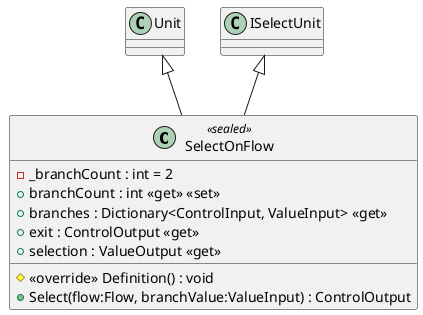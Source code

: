 @startuml
class SelectOnFlow <<sealed>> {
    - _branchCount : int = 2
    + branchCount : int <<get>> <<set>>
    + branches : Dictionary<ControlInput, ValueInput> <<get>>
    + exit : ControlOutput <<get>>
    + selection : ValueOutput <<get>>
    # <<override>> Definition() : void
    + Select(flow:Flow, branchValue:ValueInput) : ControlOutput
}
Unit <|-- SelectOnFlow
ISelectUnit <|-- SelectOnFlow
@enduml
